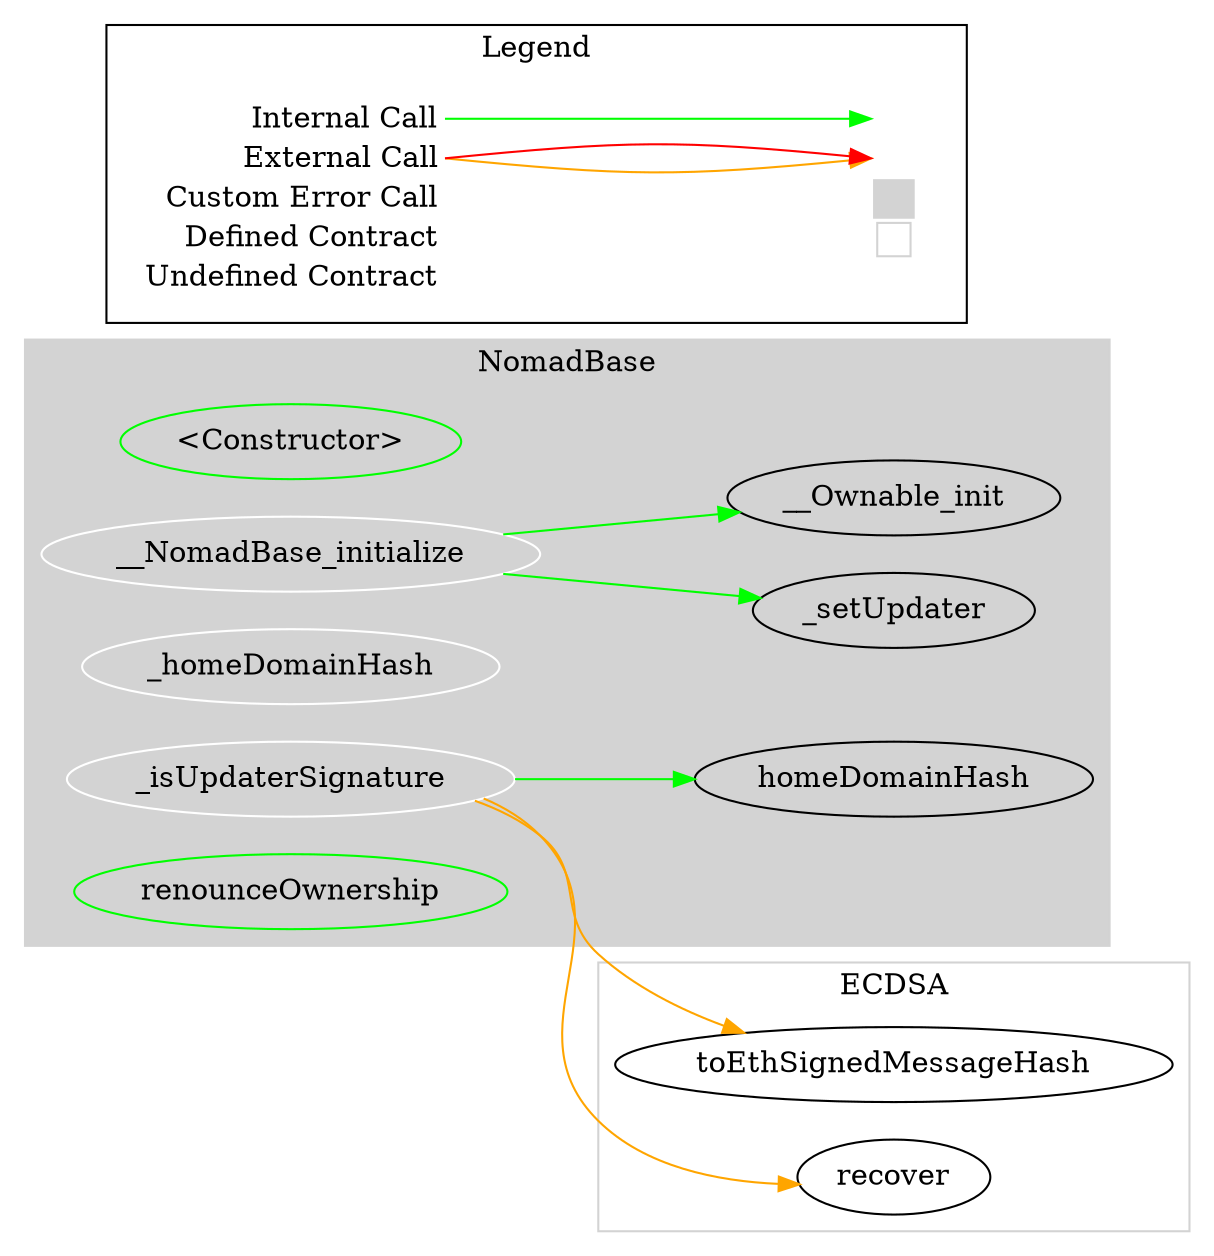 digraph G {
  graph [ ratio = "auto", page = "100", compound =true ];
subgraph "clusterNomadBase" {
  graph [ label = "NomadBase", color = "lightgray", style = "filled", bgcolor = "lightgray" ];
  "NomadBase.<Constructor>" [ label = "<Constructor>", color = "green" ];
  "NomadBase.__NomadBase_initialize" [ label = "__NomadBase_initialize", color = "white" ];
  "NomadBase.homeDomainHash" [ label = "homeDomainHash" ];
  "NomadBase._homeDomainHash" [ label = "_homeDomainHash", color = "white" ];
  "NomadBase._setUpdater" [ label = "_setUpdater" ];
  "NomadBase._isUpdaterSignature" [ label = "_isUpdaterSignature", color = "white" ];
  "NomadBase.renounceOwnership" [ label = "renounceOwnership", color = "green" ];
  "NomadBase.__Ownable_init" [ label = "__Ownable_init" ];
}

subgraph "clusterECDSA" {
  graph [ label = "ECDSA", color = "lightgray" ];
  "ECDSA.toEthSignedMessageHash" [ label = "toEthSignedMessageHash" ];
  "ECDSA.recover" [ label = "recover" ];
}

  "NomadBase.__NomadBase_initialize";
  "NomadBase.__Ownable_init";
  "NomadBase._setUpdater";
  "NomadBase._isUpdaterSignature";
  "NomadBase.homeDomainHash";
  "ECDSA.toEthSignedMessageHash";
  "ECDSA.recover";
  "NomadBase.__NomadBase_initialize" -> "NomadBase.__Ownable_init" [ color = "green" ];
  "NomadBase.__NomadBase_initialize" -> "NomadBase._setUpdater" [ color = "green" ];
  "NomadBase._isUpdaterSignature" -> "NomadBase.homeDomainHash" [ color = "green" ];
  "NomadBase._isUpdaterSignature" -> "ECDSA.toEthSignedMessageHash" [ color = "orange" ];
  "NomadBase._isUpdaterSignature" -> "ECDSA.recover" [ color = "orange" ];


rankdir=LR
node [shape=plaintext]
subgraph cluster_01 { 
label = "Legend";
key [label=<<table border="0" cellpadding="2" cellspacing="0" cellborder="0">
  <tr><td align="right" port="i1">Internal Call</td></tr>
  <tr><td align="right" port="i2">External Call</td></tr>
  <tr><td align="right" port="i2">Custom Error Call</td></tr>
  <tr><td align="right" port="i3">Defined Contract</td></tr>
  <tr><td align="right" port="i4">Undefined Contract</td></tr>
  </table>>]
key2 [label=<<table border="0" cellpadding="2" cellspacing="0" cellborder="0">
  <tr><td port="i1">&nbsp;&nbsp;&nbsp;</td></tr>
  <tr><td port="i2">&nbsp;&nbsp;&nbsp;</td></tr>
  <tr><td port="i3" bgcolor="lightgray">&nbsp;&nbsp;&nbsp;</td></tr>
  <tr><td port="i4">
    <table border="1" cellborder="0" cellspacing="0" cellpadding="7" color="lightgray">
      <tr>
       <td></td>
      </tr>
     </table>
  </td></tr>
  </table>>]
key:i1:e -> key2:i1:w [color="green"]
key:i2:e -> key2:i2:w [color="orange"]
key:i2:e -> key2:i2:w [color="red"]
}
}


